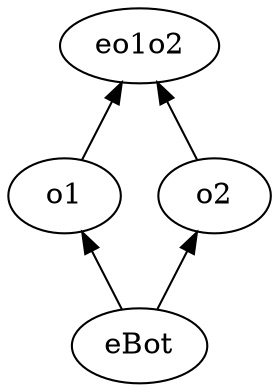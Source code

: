 strict digraph reduction_s {
	rankdir=BT
	o1
	o2
	eBot
	eo1o2
	eBot -> o1
	eBot -> o2
	o1 -> eo1o2
	o2 -> eo1o2
}
